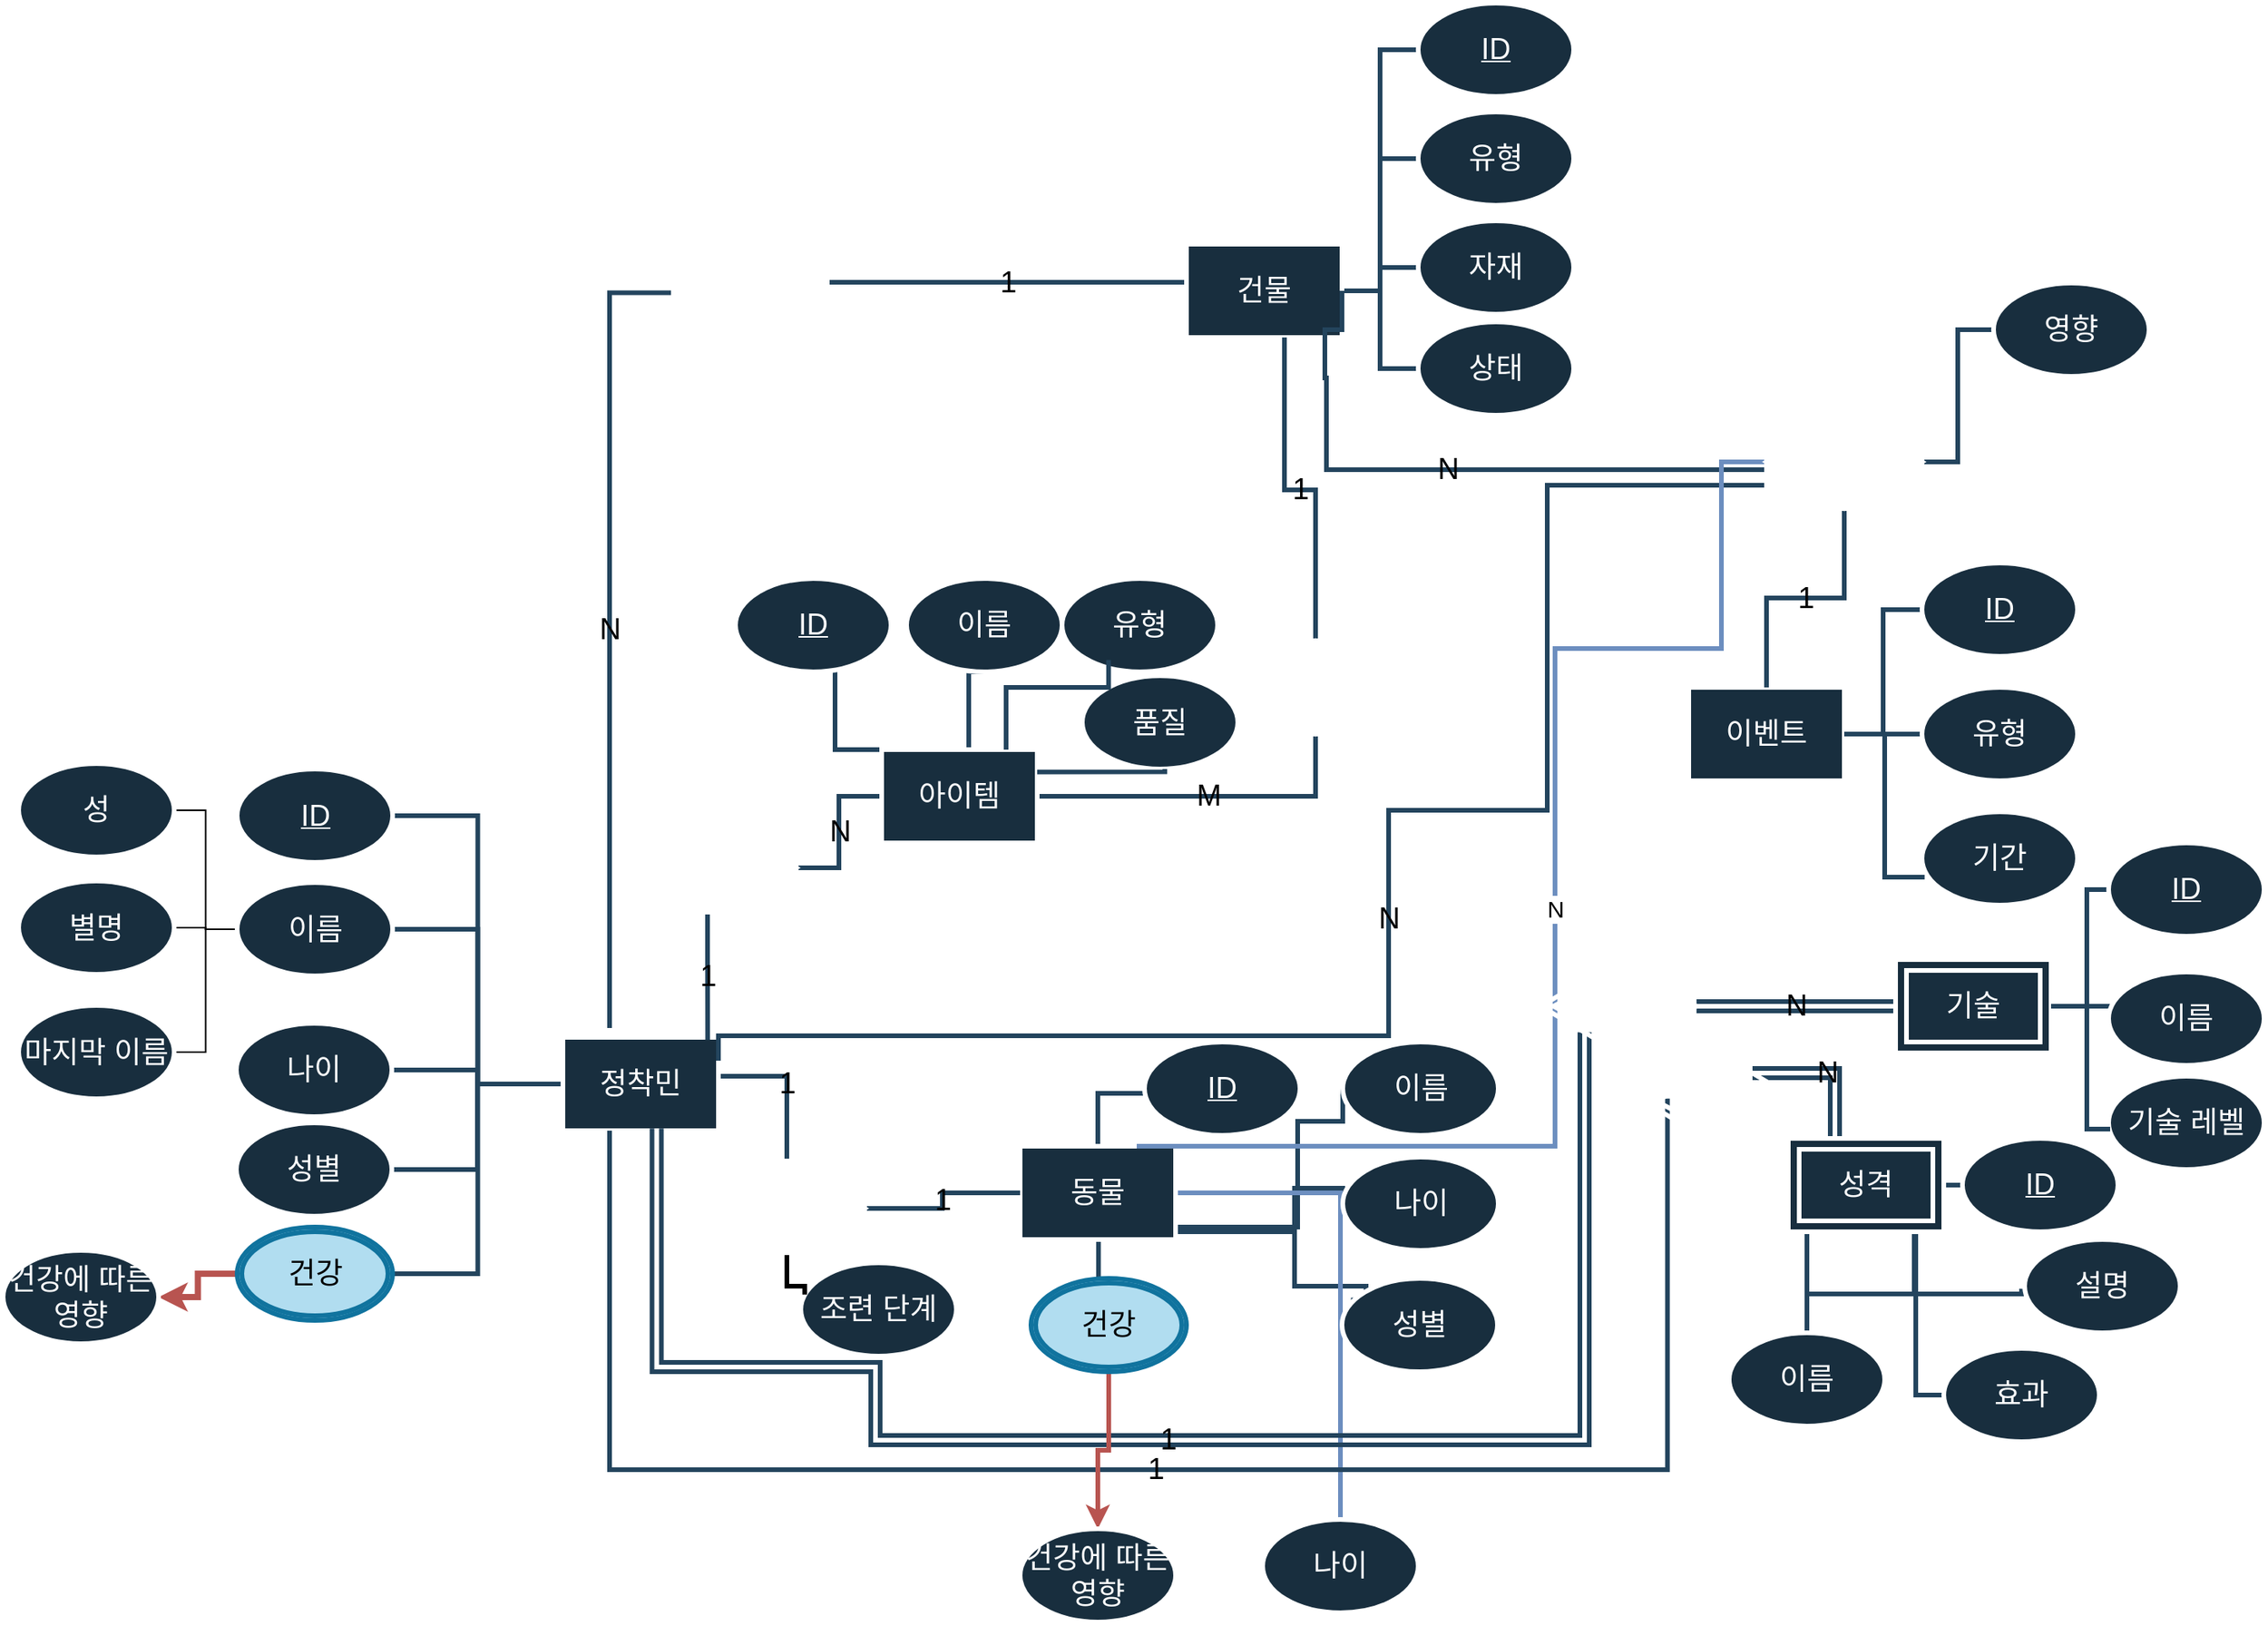 <mxfile version="25.0.3">
  <diagram name="페이지-1" id="GI_cNQfDrmmtMgsHmbao">
    <mxGraphModel dx="2638" dy="1652" grid="0" gridSize="10" guides="1" tooltips="1" connect="1" arrows="1" fold="1" page="0" pageScale="1" pageWidth="827" pageHeight="1169" background="none" math="0" shadow="0">
      <root>
        <mxCell id="0" />
        <mxCell id="1" parent="0" />
        <mxCell id="TKPz3-VpZLi9evQmxMaP-30" value="건설/이용" style="shape=associativeEntity;whiteSpace=wrap;html=1;align=center;fillColor=none;labelBackgroundColor=none;strokeColor=#FFFFFF;fontColor=#FFFFFF;strokeWidth=3;fontSize=19;" parent="1" vertex="1">
          <mxGeometry x="197.5" y="57" width="104" height="65" as="geometry" />
        </mxCell>
        <mxCell id="XNvULCzM_jkl3tWQT3Cz-3" value="1" style="edgeStyle=orthogonalEdgeStyle;rounded=0;orthogonalLoop=1;jettySize=auto;html=1;endArrow=none;endFill=0;entryX=0.497;entryY=-0.033;entryDx=0;entryDy=0;entryPerimeter=0;labelBackgroundColor=none;strokeColor=#23445D;fontColor=default;strokeWidth=3;fontSize=19;" parent="1" source="TKPz3-VpZLi9evQmxMaP-33" target="XNvULCzM_jkl3tWQT3Cz-2" edge="1">
          <mxGeometry relative="1" as="geometry">
            <Array as="points">
              <mxPoint x="274" y="600" />
              <mxPoint x="274" y="653" />
            </Array>
          </mxGeometry>
        </mxCell>
        <mxCell id="wY4W4VZifrKlg0zCaD7g-46" style="edgeStyle=orthogonalEdgeStyle;rounded=0;orthogonalLoop=1;jettySize=auto;html=1;entryX=1;entryY=0.5;entryDx=0;entryDy=0;strokeColor=#23445D;endArrow=none;endFill=0;strokeWidth=3;fontSize=19;" parent="1" source="TKPz3-VpZLi9evQmxMaP-33" target="wY4W4VZifrKlg0zCaD7g-41" edge="1">
          <mxGeometry relative="1" as="geometry" />
        </mxCell>
        <mxCell id="wY4W4VZifrKlg0zCaD7g-47" style="edgeStyle=orthogonalEdgeStyle;rounded=0;orthogonalLoop=1;jettySize=auto;html=1;entryX=1;entryY=0.5;entryDx=0;entryDy=0;strokeColor=#23445D;endArrow=none;endFill=0;strokeWidth=3;fontSize=19;" parent="1" source="TKPz3-VpZLi9evQmxMaP-33" target="wY4W4VZifrKlg0zCaD7g-38" edge="1">
          <mxGeometry relative="1" as="geometry" />
        </mxCell>
        <mxCell id="wY4W4VZifrKlg0zCaD7g-48" style="edgeStyle=orthogonalEdgeStyle;rounded=0;orthogonalLoop=1;jettySize=auto;html=1;entryX=1;entryY=0.5;entryDx=0;entryDy=0;strokeColor=#23445D;endArrow=none;endFill=0;strokeWidth=3;fontSize=19;" parent="1" source="TKPz3-VpZLi9evQmxMaP-33" target="wY4W4VZifrKlg0zCaD7g-43" edge="1">
          <mxGeometry relative="1" as="geometry" />
        </mxCell>
        <mxCell id="wY4W4VZifrKlg0zCaD7g-49" style="edgeStyle=orthogonalEdgeStyle;rounded=0;orthogonalLoop=1;jettySize=auto;html=1;entryX=1;entryY=0.5;entryDx=0;entryDy=0;strokeColor=#23445D;endArrow=none;endFill=0;strokeWidth=3;fontSize=19;" parent="1" source="TKPz3-VpZLi9evQmxMaP-33" target="wY4W4VZifrKlg0zCaD7g-44" edge="1">
          <mxGeometry relative="1" as="geometry" />
        </mxCell>
        <mxCell id="wY4W4VZifrKlg0zCaD7g-50" style="edgeStyle=orthogonalEdgeStyle;rounded=0;orthogonalLoop=1;jettySize=auto;html=1;strokeColor=#23445D;endArrow=none;endFill=0;entryX=1;entryY=0.5;entryDx=0;entryDy=0;strokeWidth=3;fontSize=19;" parent="1" source="TKPz3-VpZLi9evQmxMaP-33" target="N7CeFheG3J_wT7qLa4mL-29" edge="1">
          <mxGeometry relative="1" as="geometry">
            <mxPoint x="84" y="690" as="targetPoint" />
          </mxGeometry>
        </mxCell>
        <mxCell id="TKPz3-VpZLi9evQmxMaP-33" value="정착민" style="whiteSpace=wrap;html=1;align=center;labelBackgroundColor=none;fillColor=#182E3E;strokeColor=#FFFFFF;fontColor=#FFFFFF;strokeWidth=3;fontSize=19;" parent="1" vertex="1">
          <mxGeometry x="130" y="575" width="100" height="60" as="geometry" />
        </mxCell>
        <mxCell id="wY4W4VZifrKlg0zCaD7g-11" value="1" style="edgeStyle=orthogonalEdgeStyle;rounded=0;orthogonalLoop=1;jettySize=auto;html=1;entryX=1;entryY=0.5;entryDx=0;entryDy=0;endArrow=none;endFill=0;labelBackgroundColor=none;strokeColor=#23445D;fontColor=default;strokeWidth=3;fontSize=19;" parent="1" source="TKPz3-VpZLi9evQmxMaP-34" target="TKPz3-VpZLi9evQmxMaP-30" edge="1">
          <mxGeometry relative="1" as="geometry">
            <Array as="points">
              <mxPoint x="302" y="90" />
            </Array>
          </mxGeometry>
        </mxCell>
        <mxCell id="wY4W4VZifrKlg0zCaD7g-72" style="edgeStyle=orthogonalEdgeStyle;rounded=0;orthogonalLoop=1;jettySize=auto;html=1;entryX=0;entryY=0.5;entryDx=0;entryDy=0;strokeColor=#23445D;endArrow=none;endFill=0;strokeWidth=3;fontSize=19;" parent="1" source="TKPz3-VpZLi9evQmxMaP-34" target="wY4W4VZifrKlg0zCaD7g-68" edge="1">
          <mxGeometry relative="1" as="geometry" />
        </mxCell>
        <mxCell id="wY4W4VZifrKlg0zCaD7g-73" style="edgeStyle=orthogonalEdgeStyle;rounded=0;orthogonalLoop=1;jettySize=auto;html=1;entryX=0;entryY=0.5;entryDx=0;entryDy=0;strokeColor=#23445D;endArrow=none;endFill=0;strokeWidth=3;fontSize=19;" parent="1" source="TKPz3-VpZLi9evQmxMaP-34" target="wY4W4VZifrKlg0zCaD7g-67" edge="1">
          <mxGeometry relative="1" as="geometry" />
        </mxCell>
        <mxCell id="wY4W4VZifrKlg0zCaD7g-74" style="edgeStyle=orthogonalEdgeStyle;rounded=0;orthogonalLoop=1;jettySize=auto;html=1;entryX=0;entryY=0.5;entryDx=0;entryDy=0;strokeColor=#23445D;endArrow=none;endFill=0;strokeWidth=3;fontSize=19;" parent="1" source="TKPz3-VpZLi9evQmxMaP-34" target="wY4W4VZifrKlg0zCaD7g-69" edge="1">
          <mxGeometry relative="1" as="geometry" />
        </mxCell>
        <mxCell id="wY4W4VZifrKlg0zCaD7g-75" style="edgeStyle=orthogonalEdgeStyle;rounded=0;orthogonalLoop=1;jettySize=auto;html=1;strokeColor=#23445D;endArrow=none;endFill=0;strokeWidth=3;fontSize=19;" parent="1" source="TKPz3-VpZLi9evQmxMaP-34" target="wY4W4VZifrKlg0zCaD7g-70" edge="1">
          <mxGeometry relative="1" as="geometry">
            <Array as="points" />
          </mxGeometry>
        </mxCell>
        <mxCell id="TKPz3-VpZLi9evQmxMaP-34" value="건물" style="whiteSpace=wrap;html=1;align=center;labelBackgroundColor=none;fillColor=#182E3E;strokeColor=#FFFFFF;fontColor=#FFFFFF;strokeWidth=3;fontSize=19;" parent="1" vertex="1">
          <mxGeometry x="531" y="65" width="100" height="60" as="geometry" />
        </mxCell>
        <mxCell id="XNvULCzM_jkl3tWQT3Cz-17" value="M" style="edgeStyle=orthogonalEdgeStyle;rounded=0;orthogonalLoop=1;jettySize=auto;html=1;entryX=0.5;entryY=1;entryDx=0;entryDy=0;endArrow=none;endFill=0;labelBackgroundColor=none;strokeColor=#23445D;fontColor=default;strokeWidth=3;fontSize=19;" parent="1" source="TKPz3-VpZLi9evQmxMaP-35" target="XNvULCzM_jkl3tWQT3Cz-16" edge="1">
          <mxGeometry relative="1" as="geometry" />
        </mxCell>
        <mxCell id="wY4W4VZifrKlg0zCaD7g-18" value="N" style="edgeStyle=orthogonalEdgeStyle;rounded=0;orthogonalLoop=1;jettySize=auto;html=1;endArrow=none;endFill=0;labelBackgroundColor=none;strokeColor=#23445D;fontColor=default;strokeWidth=3;fontSize=19;" parent="1" source="TKPz3-VpZLi9evQmxMaP-35" target="wY4W4VZifrKlg0zCaD7g-17" edge="1">
          <mxGeometry relative="1" as="geometry" />
        </mxCell>
        <mxCell id="wY4W4VZifrKlg0zCaD7g-83" style="edgeStyle=orthogonalEdgeStyle;rounded=0;orthogonalLoop=1;jettySize=auto;html=1;entryX=1;entryY=1;entryDx=0;entryDy=0;strokeColor=#23445D;endArrow=none;endFill=0;strokeWidth=3;fontSize=19;" parent="1" source="TKPz3-VpZLi9evQmxMaP-35" edge="1">
          <mxGeometry relative="1" as="geometry">
            <Array as="points">
              <mxPoint x="305" y="390" />
            </Array>
            <mxPoint x="326.355" y="331.213" as="targetPoint" />
          </mxGeometry>
        </mxCell>
        <mxCell id="wY4W4VZifrKlg0zCaD7g-84" style="edgeStyle=orthogonalEdgeStyle;rounded=0;orthogonalLoop=1;jettySize=auto;html=1;entryX=0.5;entryY=1;entryDx=0;entryDy=0;strokeColor=#23445D;endArrow=none;endFill=0;strokeWidth=3;fontSize=19;" parent="1" source="TKPz3-VpZLi9evQmxMaP-35" target="wY4W4VZifrKlg0zCaD7g-79" edge="1">
          <mxGeometry relative="1" as="geometry">
            <Array as="points">
              <mxPoint x="391" y="380" />
              <mxPoint x="391" y="380" />
            </Array>
          </mxGeometry>
        </mxCell>
        <mxCell id="TKPz3-VpZLi9evQmxMaP-35" value="아이템" style="whiteSpace=wrap;html=1;align=center;labelBackgroundColor=none;fillColor=#182E3E;strokeColor=#FFFFFF;fontColor=#FFFFFF;strokeWidth=3;fontSize=19;" parent="1" vertex="1">
          <mxGeometry x="335" y="390" width="100" height="60" as="geometry" />
        </mxCell>
        <mxCell id="wY4W4VZifrKlg0zCaD7g-107" style="edgeStyle=orthogonalEdgeStyle;rounded=0;orthogonalLoop=1;jettySize=auto;html=1;strokeColor=#23445D;endArrow=none;endFill=0;strokeWidth=3;fontSize=19;entryX=0.434;entryY=0.02;entryDx=0;entryDy=0;entryPerimeter=0;" parent="1" source="TKPz3-VpZLi9evQmxMaP-36" target="N7CeFheG3J_wT7qLa4mL-30" edge="1">
          <mxGeometry relative="1" as="geometry">
            <mxPoint x="390" y="730" as="targetPoint" />
            <Array as="points">
              <mxPoint x="474" y="731" />
            </Array>
          </mxGeometry>
        </mxCell>
        <mxCell id="wY4W4VZifrKlg0zCaD7g-109" style="edgeStyle=orthogonalEdgeStyle;rounded=0;orthogonalLoop=1;jettySize=auto;html=1;strokeColor=#23445D;endArrow=none;endFill=0;strokeWidth=3;fontSize=19;" parent="1" source="TKPz3-VpZLi9evQmxMaP-36" target="wY4W4VZifrKlg0zCaD7g-102" edge="1">
          <mxGeometry relative="1" as="geometry">
            <Array as="points">
              <mxPoint x="474" y="611" />
            </Array>
          </mxGeometry>
        </mxCell>
        <mxCell id="wY4W4VZifrKlg0zCaD7g-110" style="edgeStyle=orthogonalEdgeStyle;rounded=0;orthogonalLoop=1;jettySize=auto;html=1;entryX=0;entryY=0.5;entryDx=0;entryDy=0;strokeColor=#23445D;endArrow=none;endFill=0;strokeWidth=3;fontSize=19;" parent="1" target="wY4W4VZifrKlg0zCaD7g-101" edge="1">
          <mxGeometry relative="1" as="geometry">
            <Array as="points">
              <mxPoint x="602.51" y="697" />
              <mxPoint x="602.51" y="629" />
              <mxPoint x="631.51" y="629" />
            </Array>
            <mxPoint x="524.51" y="697" as="sourcePoint" />
          </mxGeometry>
        </mxCell>
        <mxCell id="wY4W4VZifrKlg0zCaD7g-112" style="edgeStyle=orthogonalEdgeStyle;rounded=0;orthogonalLoop=1;jettySize=auto;html=1;strokeColor=#23445D;endArrow=none;endFill=0;strokeWidth=3;fontSize=19;entryX=0.058;entryY=0.231;entryDx=0;entryDy=0;entryPerimeter=0;" parent="1" target="wY4W4VZifrKlg0zCaD7g-104" edge="1">
          <mxGeometry relative="1" as="geometry">
            <mxPoint x="567.833" y="736" as="targetPoint" />
            <Array as="points">
              <mxPoint x="600.51" y="700" />
              <mxPoint x="600.51" y="735" />
              <mxPoint x="646.51" y="735" />
            </Array>
            <mxPoint x="524" y="700" as="sourcePoint" />
          </mxGeometry>
        </mxCell>
        <mxCell id="wY4W4VZifrKlg0zCaD7g-114" style="edgeStyle=orthogonalEdgeStyle;rounded=0;orthogonalLoop=1;jettySize=auto;html=1;entryX=0;entryY=0.5;entryDx=0;entryDy=0;strokeColor=#23445D;endArrow=none;endFill=0;strokeWidth=3;fontSize=19;" parent="1" target="wY4W4VZifrKlg0zCaD7g-103" edge="1">
          <mxGeometry relative="1" as="geometry">
            <mxPoint x="524.51" y="698" as="sourcePoint" />
            <Array as="points">
              <mxPoint x="600.51" y="698" />
              <mxPoint x="600.51" y="672" />
            </Array>
          </mxGeometry>
        </mxCell>
        <mxCell id="59wy6c887bggdSCB5gWJ-7" style="edgeStyle=orthogonalEdgeStyle;rounded=0;orthogonalLoop=1;jettySize=auto;html=1;entryX=0.5;entryY=0;entryDx=0;entryDy=0;fillColor=#dae8fc;strokeColor=#6c8ebf;strokeWidth=3;endArrow=none;endFill=0;" edge="1" parent="1" source="TKPz3-VpZLi9evQmxMaP-36" target="59wy6c887bggdSCB5gWJ-6">
          <mxGeometry relative="1" as="geometry" />
        </mxCell>
        <mxCell id="TKPz3-VpZLi9evQmxMaP-36" value="동물" style="whiteSpace=wrap;html=1;align=center;labelBackgroundColor=none;fillColor=#182E3E;strokeColor=#FFFFFF;fontColor=#FFFFFF;strokeWidth=3;fontSize=19;" parent="1" vertex="1">
          <mxGeometry x="424" y="645" width="100" height="60" as="geometry" />
        </mxCell>
        <mxCell id="XNvULCzM_jkl3tWQT3Cz-20" value="1" style="edgeStyle=orthogonalEdgeStyle;rounded=0;orthogonalLoop=1;jettySize=auto;html=1;endArrow=none;endFill=0;labelBackgroundColor=none;strokeColor=#23445D;fontColor=default;strokeWidth=3;fontSize=19;" parent="1" source="XNvULCzM_jkl3tWQT3Cz-2" target="TKPz3-VpZLi9evQmxMaP-36" edge="1">
          <mxGeometry relative="1" as="geometry" />
        </mxCell>
        <mxCell id="XNvULCzM_jkl3tWQT3Cz-2" value="조련" style="shape=associativeEntity;whiteSpace=wrap;html=1;align=center;fillColor=none;labelBackgroundColor=none;strokeColor=#FFFFFF;fontColor=#FFFFFF;strokeWidth=3;fontSize=19;" parent="1" vertex="1">
          <mxGeometry x="224" y="655" width="100" height="60" as="geometry" />
        </mxCell>
        <mxCell id="XNvULCzM_jkl3tWQT3Cz-11" value="N" style="edgeStyle=orthogonalEdgeStyle;rounded=0;orthogonalLoop=1;jettySize=auto;html=1;endArrow=none;endFill=0;shape=link;labelBackgroundColor=none;strokeColor=#23445D;fontColor=default;strokeWidth=3;fontSize=19;" parent="1" source="wY4W4VZifrKlg0zCaD7g-32" target="wY4W4VZifrKlg0zCaD7g-29" edge="1">
          <mxGeometry relative="1" as="geometry">
            <mxPoint x="819.0" y="538.5" as="sourcePoint" />
            <mxPoint x="981" y="539.0" as="targetPoint" />
          </mxGeometry>
        </mxCell>
        <mxCell id="XNvULCzM_jkl3tWQT3Cz-10" value="1" style="edgeStyle=orthogonalEdgeStyle;rounded=0;orthogonalLoop=1;jettySize=auto;html=1;endArrow=none;endFill=0;shape=link;labelBackgroundColor=none;strokeColor=#23445D;fontColor=default;strokeWidth=3;fontSize=19;exitX=0.603;exitY=0.978;exitDx=0;exitDy=0;exitPerimeter=0;" parent="1" source="TKPz3-VpZLi9evQmxMaP-33" target="wY4W4VZifrKlg0zCaD7g-32" edge="1">
          <mxGeometry relative="1" as="geometry">
            <mxPoint x="786.9" y="595" as="targetPoint" />
            <Array as="points">
              <mxPoint x="190" y="787" />
              <mxPoint x="331" y="787" />
              <mxPoint x="331" y="834" />
              <mxPoint x="787" y="834" />
            </Array>
            <mxPoint x="189.5" y="672.24" as="sourcePoint" />
          </mxGeometry>
        </mxCell>
        <mxCell id="XNvULCzM_jkl3tWQT3Cz-14" value="N" style="edgeStyle=orthogonalEdgeStyle;rounded=0;orthogonalLoop=1;jettySize=auto;html=1;endArrow=none;endFill=0;shape=link;labelBackgroundColor=none;strokeColor=#23445D;fontColor=default;strokeWidth=3;fontSize=19;" parent="1" source="wY4W4VZifrKlg0zCaD7g-34" target="wY4W4VZifrKlg0zCaD7g-30" edge="1">
          <mxGeometry relative="1" as="geometry">
            <mxPoint x="801" y="599.0" as="sourcePoint" />
            <mxPoint x="1000" y="656.5" as="targetPoint" />
            <Array as="points">
              <mxPoint x="921" y="598" />
              <mxPoint x="948" y="598" />
            </Array>
          </mxGeometry>
        </mxCell>
        <mxCell id="XNvULCzM_jkl3tWQT3Cz-13" value="1" style="edgeStyle=orthogonalEdgeStyle;rounded=0;orthogonalLoop=1;jettySize=auto;html=1;entryX=0.153;entryY=0.473;entryDx=0;entryDy=0;entryPerimeter=0;endArrow=none;endFill=0;labelBackgroundColor=none;strokeColor=#23445D;fontColor=default;strokeWidth=3;fontSize=19;" parent="1" source="TKPz3-VpZLi9evQmxMaP-33" target="wY4W4VZifrKlg0zCaD7g-34" edge="1">
          <mxGeometry relative="1" as="geometry">
            <mxPoint x="308.68" y="852.72" as="targetPoint" />
            <Array as="points">
              <mxPoint x="160" y="853" />
            </Array>
          </mxGeometry>
        </mxCell>
        <mxCell id="XNvULCzM_jkl3tWQT3Cz-18" value="1" style="edgeStyle=orthogonalEdgeStyle;rounded=0;orthogonalLoop=1;jettySize=auto;html=1;endArrow=none;endFill=0;labelBackgroundColor=none;strokeColor=#23445D;fontColor=default;strokeWidth=3;fontSize=19;" parent="1" source="XNvULCzM_jkl3tWQT3Cz-16" target="TKPz3-VpZLi9evQmxMaP-34" edge="1">
          <mxGeometry relative="1" as="geometry">
            <Array as="points">
              <mxPoint x="614" y="223" />
              <mxPoint x="594" y="223" />
            </Array>
          </mxGeometry>
        </mxCell>
        <mxCell id="XNvULCzM_jkl3tWQT3Cz-16" value="보관" style="shape=associativeEntity;whiteSpace=wrap;html=1;align=center;fillColor=none;labelBackgroundColor=none;strokeColor=#FFFFFF;fontColor=#FFFFFF;strokeWidth=3;fontSize=19;" parent="1" vertex="1">
          <mxGeometry x="564" y="320" width="100" height="60" as="geometry" />
        </mxCell>
        <mxCell id="wY4W4VZifrKlg0zCaD7g-12" value="N" style="edgeStyle=orthogonalEdgeStyle;rounded=0;orthogonalLoop=1;jettySize=auto;html=1;endArrow=none;endFill=0;labelBackgroundColor=none;strokeColor=#23445D;fontColor=default;strokeWidth=3;fontSize=19;entryX=0.019;entryY=0.603;entryDx=0;entryDy=0;entryPerimeter=0;" parent="1" target="TKPz3-VpZLi9evQmxMaP-30" edge="1">
          <mxGeometry relative="1" as="geometry">
            <Array as="points">
              <mxPoint x="160" y="96" />
            </Array>
            <mxPoint x="160" y="569" as="sourcePoint" />
            <mxPoint x="200" y="148" as="targetPoint" />
          </mxGeometry>
        </mxCell>
        <mxCell id="wY4W4VZifrKlg0zCaD7g-94" style="edgeStyle=orthogonalEdgeStyle;rounded=0;orthogonalLoop=1;jettySize=auto;html=1;entryX=0;entryY=0.5;entryDx=0;entryDy=0;strokeColor=#23445D;endArrow=none;endFill=0;strokeWidth=3;fontSize=19;" parent="1" source="wY4W4VZifrKlg0zCaD7g-13" target="wY4W4VZifrKlg0zCaD7g-87" edge="1">
          <mxGeometry relative="1" as="geometry" />
        </mxCell>
        <mxCell id="wY4W4VZifrKlg0zCaD7g-95" style="edgeStyle=orthogonalEdgeStyle;rounded=0;orthogonalLoop=1;jettySize=auto;html=1;strokeColor=#23445D;endArrow=none;endFill=0;strokeWidth=3;fontSize=19;" parent="1" source="wY4W4VZifrKlg0zCaD7g-13" target="wY4W4VZifrKlg0zCaD7g-92" edge="1">
          <mxGeometry relative="1" as="geometry" />
        </mxCell>
        <mxCell id="wY4W4VZifrKlg0zCaD7g-13" value="이벤트" style="whiteSpace=wrap;html=1;align=center;labelBackgroundColor=none;fillColor=#182E3E;strokeColor=#FFFFFF;fontColor=#FFFFFF;strokeWidth=3;fontSize=19;" parent="1" vertex="1">
          <mxGeometry x="854" y="350" width="100" height="60" as="geometry" />
        </mxCell>
        <mxCell id="wY4W4VZifrKlg0zCaD7g-17" value="소유" style="shape=associativeEntity;whiteSpace=wrap;html=1;align=center;fillColor=none;labelBackgroundColor=none;strokeColor=#FFFFFF;fontColor=#FFFFFF;strokeWidth=3;fontSize=19;" parent="1" vertex="1">
          <mxGeometry x="180" y="436" width="100" height="60" as="geometry" />
        </mxCell>
        <mxCell id="wY4W4VZifrKlg0zCaD7g-19" value="1" style="edgeStyle=orthogonalEdgeStyle;rounded=0;orthogonalLoop=1;jettySize=auto;html=1;entryX=0.931;entryY=0.028;entryDx=0;entryDy=0;entryPerimeter=0;endArrow=none;endFill=0;labelBackgroundColor=none;strokeColor=#23445D;fontColor=default;strokeWidth=3;fontSize=19;" parent="1" source="wY4W4VZifrKlg0zCaD7g-17" target="TKPz3-VpZLi9evQmxMaP-33" edge="1">
          <mxGeometry relative="1" as="geometry">
            <Array as="points">
              <mxPoint x="223" y="520" />
              <mxPoint x="223" y="520" />
            </Array>
          </mxGeometry>
        </mxCell>
        <mxCell id="wY4W4VZifrKlg0zCaD7g-25" value="N" style="edgeStyle=orthogonalEdgeStyle;rounded=0;orthogonalLoop=1;jettySize=auto;html=1;entryX=1;entryY=0.25;entryDx=0;entryDy=0;endArrow=none;endFill=0;labelBackgroundColor=none;strokeColor=#23445D;fontColor=default;strokeWidth=3;fontSize=19;exitX=0;exitY=0.75;exitDx=0;exitDy=0;" parent="1" source="wY4W4VZifrKlg0zCaD7g-21" target="TKPz3-VpZLi9evQmxMaP-33" edge="1">
          <mxGeometry relative="1" as="geometry">
            <mxPoint x="404" y="565.059" as="sourcePoint" />
            <Array as="points">
              <mxPoint x="763" y="220" />
              <mxPoint x="763" y="429" />
              <mxPoint x="661" y="429" />
              <mxPoint x="661" y="574" />
              <mxPoint x="230" y="574" />
            </Array>
          </mxGeometry>
        </mxCell>
        <mxCell id="wY4W4VZifrKlg0zCaD7g-22" value="1" style="edgeStyle=orthogonalEdgeStyle;rounded=0;orthogonalLoop=1;jettySize=auto;html=1;endArrow=none;endFill=0;labelBackgroundColor=none;strokeColor=#23445D;fontColor=default;strokeWidth=3;fontSize=19;" parent="1" source="wY4W4VZifrKlg0zCaD7g-21" target="wY4W4VZifrKlg0zCaD7g-13" edge="1">
          <mxGeometry relative="1" as="geometry" />
        </mxCell>
        <mxCell id="wY4W4VZifrKlg0zCaD7g-23" value="N" style="edgeStyle=orthogonalEdgeStyle;rounded=0;orthogonalLoop=1;jettySize=auto;html=1;entryX=1;entryY=0.5;entryDx=0;entryDy=0;endArrow=none;endFill=0;labelBackgroundColor=none;strokeColor=#23445D;fontColor=default;strokeWidth=3;fontSize=19;" parent="1" source="wY4W4VZifrKlg0zCaD7g-21" target="TKPz3-VpZLi9evQmxMaP-34" edge="1">
          <mxGeometry relative="1" as="geometry">
            <Array as="points">
              <mxPoint x="621" y="210" />
              <mxPoint x="621" y="151" />
              <mxPoint x="620" y="151" />
              <mxPoint x="620" y="120" />
              <mxPoint x="631" y="120" />
            </Array>
          </mxGeometry>
        </mxCell>
        <mxCell id="wY4W4VZifrKlg0zCaD7g-99" style="edgeStyle=orthogonalEdgeStyle;rounded=0;orthogonalLoop=1;jettySize=auto;html=1;entryX=0;entryY=0.5;entryDx=0;entryDy=0;strokeColor=#23445D;endArrow=none;endFill=0;strokeWidth=3;fontSize=19;" parent="1" source="wY4W4VZifrKlg0zCaD7g-21" target="wY4W4VZifrKlg0zCaD7g-98" edge="1">
          <mxGeometry relative="1" as="geometry" />
        </mxCell>
        <mxCell id="59wy6c887bggdSCB5gWJ-5" value="N" style="edgeStyle=orthogonalEdgeStyle;rounded=0;orthogonalLoop=1;jettySize=auto;html=1;entryX=0.75;entryY=0;entryDx=0;entryDy=0;fillColor=#dae8fc;strokeColor=#6c8ebf;strokeWidth=3;endArrow=none;endFill=0;fontSize=15;" edge="1" parent="1" source="wY4W4VZifrKlg0zCaD7g-21" target="TKPz3-VpZLi9evQmxMaP-36">
          <mxGeometry relative="1" as="geometry">
            <Array as="points">
              <mxPoint x="875" y="205" />
              <mxPoint x="875" y="325" />
              <mxPoint x="768" y="325" />
              <mxPoint x="768" y="645" />
            </Array>
          </mxGeometry>
        </mxCell>
        <mxCell id="wY4W4VZifrKlg0zCaD7g-21" value="영향" style="shape=associativeEntity;whiteSpace=wrap;html=1;align=center;fillColor=none;labelBackgroundColor=none;strokeColor=#FFFFFF;fontColor=#FFFFFF;strokeWidth=3;fontSize=19;" parent="1" vertex="1">
          <mxGeometry x="904" y="175" width="100" height="60" as="geometry" />
        </mxCell>
        <mxCell id="wY4W4VZifrKlg0zCaD7g-64" style="edgeStyle=orthogonalEdgeStyle;rounded=0;orthogonalLoop=1;jettySize=auto;html=1;strokeColor=#23445D;endArrow=none;endFill=0;strokeWidth=3;fontSize=19;" parent="1" source="wY4W4VZifrKlg0zCaD7g-29" target="wY4W4VZifrKlg0zCaD7g-53" edge="1">
          <mxGeometry relative="1" as="geometry">
            <Array as="points">
              <mxPoint x="1110" y="555" />
              <mxPoint x="1110" y="480" />
            </Array>
          </mxGeometry>
        </mxCell>
        <mxCell id="wY4W4VZifrKlg0zCaD7g-65" style="edgeStyle=orthogonalEdgeStyle;rounded=0;orthogonalLoop=1;jettySize=auto;html=1;strokeColor=#23445D;endArrow=none;endFill=0;strokeWidth=3;fontSize=19;" parent="1" source="wY4W4VZifrKlg0zCaD7g-29" target="wY4W4VZifrKlg0zCaD7g-52" edge="1">
          <mxGeometry relative="1" as="geometry">
            <Array as="points">
              <mxPoint x="1120" y="555" />
              <mxPoint x="1120" y="555" />
            </Array>
          </mxGeometry>
        </mxCell>
        <mxCell id="wY4W4VZifrKlg0zCaD7g-29" value="기술" style="shape=ext;margin=3;double=1;whiteSpace=wrap;html=1;align=center;labelBackgroundColor=none;fillColor=#182E3E;strokeColor=#FFFFFF;fontColor=#FFFFFF;strokeWidth=3;fontSize=19;" parent="1" vertex="1">
          <mxGeometry x="987" y="525" width="100" height="60" as="geometry" />
        </mxCell>
        <mxCell id="wY4W4VZifrKlg0zCaD7g-58" style="edgeStyle=orthogonalEdgeStyle;rounded=0;orthogonalLoop=1;jettySize=auto;html=1;strokeColor=#23445D;endArrow=none;endFill=0;strokeWidth=3;fontSize=19;" parent="1" source="wY4W4VZifrKlg0zCaD7g-30" target="wY4W4VZifrKlg0zCaD7g-56" edge="1">
          <mxGeometry relative="1" as="geometry" />
        </mxCell>
        <mxCell id="wY4W4VZifrKlg0zCaD7g-59" style="edgeStyle=orthogonalEdgeStyle;rounded=0;orthogonalLoop=1;jettySize=auto;html=1;strokeColor=#23445D;endArrow=none;endFill=0;strokeWidth=3;fontSize=19;entryX=-0.007;entryY=0.554;entryDx=0;entryDy=0;entryPerimeter=0;" parent="1" source="wY4W4VZifrKlg0zCaD7g-30" target="wY4W4VZifrKlg0zCaD7g-55" edge="1">
          <mxGeometry relative="1" as="geometry">
            <Array as="points">
              <mxPoint x="930" y="740" />
              <mxPoint x="1068" y="740" />
              <mxPoint x="1068" y="738" />
            </Array>
          </mxGeometry>
        </mxCell>
        <mxCell id="wY4W4VZifrKlg0zCaD7g-60" style="edgeStyle=orthogonalEdgeStyle;rounded=0;orthogonalLoop=1;jettySize=auto;html=1;entryX=0;entryY=0.5;entryDx=0;entryDy=0;strokeColor=#23445D;endArrow=none;endFill=0;strokeWidth=3;fontSize=19;" parent="1" source="wY4W4VZifrKlg0zCaD7g-30" target="wY4W4VZifrKlg0zCaD7g-57" edge="1">
          <mxGeometry relative="1" as="geometry">
            <Array as="points">
              <mxPoint x="1000" y="805" />
            </Array>
          </mxGeometry>
        </mxCell>
        <mxCell id="wY4W4VZifrKlg0zCaD7g-63" style="edgeStyle=orthogonalEdgeStyle;rounded=0;orthogonalLoop=1;jettySize=auto;html=1;strokeColor=#23445D;endArrow=none;endFill=0;strokeWidth=3;fontSize=19;" parent="1" source="wY4W4VZifrKlg0zCaD7g-30" target="wY4W4VZifrKlg0zCaD7g-61" edge="1">
          <mxGeometry relative="1" as="geometry">
            <Array as="points">
              <mxPoint x="999" y="740" />
              <mxPoint x="930" y="740" />
            </Array>
          </mxGeometry>
        </mxCell>
        <mxCell id="wY4W4VZifrKlg0zCaD7g-30" value="성격" style="shape=ext;margin=3;double=1;whiteSpace=wrap;html=1;align=center;labelBackgroundColor=none;fillColor=#182E3E;strokeColor=#FFFFFF;fontColor=#FFFFFF;strokeWidth=3;fontSize=19;" parent="1" vertex="1">
          <mxGeometry x="918" y="640" width="100" height="60" as="geometry" />
        </mxCell>
        <mxCell id="wY4W4VZifrKlg0zCaD7g-32" value="내제" style="shape=rhombus;double=1;perimeter=rhombusPerimeter;whiteSpace=wrap;html=1;align=center;strokeColor=#FFFFFF;verticalAlign=middle;fontFamily=Helvetica;fontSize=19;fontColor=#FFFFFF;fillColor=none;labelBackgroundColor=none;strokeWidth=3;" parent="1" vertex="1">
          <mxGeometry x="759" y="525" width="100" height="60" as="geometry" />
        </mxCell>
        <mxCell id="wY4W4VZifrKlg0zCaD7g-34" value="내제" style="shape=rhombus;double=1;perimeter=rhombusPerimeter;whiteSpace=wrap;html=1;align=center;strokeColor=#FFFFFF;verticalAlign=middle;fontFamily=Helvetica;fontSize=19;fontColor=#FFFFFF;fillColor=none;labelBackgroundColor=none;strokeWidth=3;" parent="1" vertex="1">
          <mxGeometry x="825" y="586" width="100" height="60" as="geometry" />
        </mxCell>
        <mxCell id="N7CeFheG3J_wT7qLa4mL-35" style="edgeStyle=orthogonalEdgeStyle;rounded=0;orthogonalLoop=1;jettySize=auto;html=1;entryX=1;entryY=0.5;entryDx=0;entryDy=0;endArrow=none;endFill=0;" parent="1" source="wY4W4VZifrKlg0zCaD7g-38" target="N7CeFheG3J_wT7qLa4mL-32" edge="1">
          <mxGeometry relative="1" as="geometry" />
        </mxCell>
        <mxCell id="N7CeFheG3J_wT7qLa4mL-36" style="edgeStyle=orthogonalEdgeStyle;rounded=0;orthogonalLoop=1;jettySize=auto;html=1;entryX=1;entryY=0.5;entryDx=0;entryDy=0;endArrow=none;endFill=0;" parent="1" source="wY4W4VZifrKlg0zCaD7g-38" target="N7CeFheG3J_wT7qLa4mL-33" edge="1">
          <mxGeometry relative="1" as="geometry" />
        </mxCell>
        <mxCell id="N7CeFheG3J_wT7qLa4mL-37" style="edgeStyle=orthogonalEdgeStyle;rounded=0;orthogonalLoop=1;jettySize=auto;html=1;entryX=1;entryY=0.5;entryDx=0;entryDy=0;endArrow=none;endFill=0;" parent="1" source="wY4W4VZifrKlg0zCaD7g-38" target="N7CeFheG3J_wT7qLa4mL-34" edge="1">
          <mxGeometry relative="1" as="geometry" />
        </mxCell>
        <mxCell id="wY4W4VZifrKlg0zCaD7g-38" value="이름" style="ellipse;whiteSpace=wrap;html=1;align=center;strokeColor=#FFFFFF;fontColor=#FFFFFF;fillColor=#182E3E;strokeWidth=3;fontSize=19;" parent="1" vertex="1">
          <mxGeometry x="-79.5" y="475.5" width="100" height="60" as="geometry" />
        </mxCell>
        <mxCell id="wY4W4VZifrKlg0zCaD7g-41" value="ID" style="ellipse;whiteSpace=wrap;html=1;align=center;fontStyle=4;strokeColor=#FFFFFF;fontColor=#FFFFFF;fillColor=#182E3E;strokeWidth=3;fontSize=19;" parent="1" vertex="1">
          <mxGeometry x="-79.5" y="402.5" width="100" height="60" as="geometry" />
        </mxCell>
        <mxCell id="wY4W4VZifrKlg0zCaD7g-43" value="나이" style="ellipse;whiteSpace=wrap;html=1;align=center;strokeColor=#FFFFFF;fontColor=#FFFFFF;fillColor=#182E3E;strokeWidth=3;fontSize=19;" parent="1" vertex="1">
          <mxGeometry x="-80" y="566" width="100" height="60" as="geometry" />
        </mxCell>
        <mxCell id="wY4W4VZifrKlg0zCaD7g-44" value="성별" style="ellipse;whiteSpace=wrap;html=1;align=center;strokeColor=#FFFFFF;fontColor=#FFFFFF;fillColor=#182E3E;strokeWidth=3;fontSize=19;" parent="1" vertex="1">
          <mxGeometry x="-80" y="630" width="100" height="60" as="geometry" />
        </mxCell>
        <mxCell id="wY4W4VZifrKlg0zCaD7g-52" value="이름" style="ellipse;whiteSpace=wrap;html=1;align=center;strokeColor=#FFFFFF;fontColor=#FFFFFF;fillColor=#182E3E;strokeWidth=3;fontSize=19;" parent="1" vertex="1">
          <mxGeometry x="1124" y="533" width="100" height="60" as="geometry" />
        </mxCell>
        <mxCell id="wY4W4VZifrKlg0zCaD7g-53" value="ID" style="ellipse;whiteSpace=wrap;html=1;align=center;fontStyle=4;strokeColor=#FFFFFF;fontColor=#FFFFFF;fillColor=#182E3E;strokeWidth=3;fontSize=19;" parent="1" vertex="1">
          <mxGeometry x="1124" y="450" width="100" height="60" as="geometry" />
        </mxCell>
        <mxCell id="wY4W4VZifrKlg0zCaD7g-54" value="기술 레벨" style="ellipse;whiteSpace=wrap;html=1;align=center;strokeColor=#FFFFFF;fontColor=#FFFFFF;fillColor=#182E3E;strokeWidth=3;fontSize=19;" parent="1" vertex="1">
          <mxGeometry x="1124" y="600" width="100" height="60" as="geometry" />
        </mxCell>
        <mxCell id="wY4W4VZifrKlg0zCaD7g-55" value="설명" style="ellipse;whiteSpace=wrap;html=1;align=center;strokeColor=#FFFFFF;fontColor=#FFFFFF;fillColor=#182E3E;strokeWidth=3;fontSize=19;" parent="1" vertex="1">
          <mxGeometry x="1070" y="705" width="100" height="60" as="geometry" />
        </mxCell>
        <mxCell id="wY4W4VZifrKlg0zCaD7g-56" value="ID" style="ellipse;whiteSpace=wrap;html=1;align=center;fontStyle=4;strokeColor=#FFFFFF;fontColor=#FFFFFF;fillColor=#182E3E;strokeWidth=3;fontSize=19;" parent="1" vertex="1">
          <mxGeometry x="1030" y="640" width="100" height="60" as="geometry" />
        </mxCell>
        <mxCell id="wY4W4VZifrKlg0zCaD7g-57" value="효과" style="ellipse;whiteSpace=wrap;html=1;align=center;strokeColor=#FFFFFF;fontColor=#FFFFFF;fillColor=#182E3E;strokeWidth=3;fontSize=19;" parent="1" vertex="1">
          <mxGeometry x="1018" y="775" width="100" height="60" as="geometry" />
        </mxCell>
        <mxCell id="wY4W4VZifrKlg0zCaD7g-61" value="이름" style="ellipse;whiteSpace=wrap;html=1;align=center;strokeColor=#FFFFFF;fontColor=#FFFFFF;fillColor=#182E3E;strokeWidth=3;fontSize=19;" parent="1" vertex="1">
          <mxGeometry x="880" y="765" width="100" height="60" as="geometry" />
        </mxCell>
        <mxCell id="wY4W4VZifrKlg0zCaD7g-66" style="edgeStyle=orthogonalEdgeStyle;rounded=0;orthogonalLoop=1;jettySize=auto;html=1;entryX=0.01;entryY=0.567;entryDx=0;entryDy=0;entryPerimeter=0;strokeColor=#23445D;endArrow=none;endFill=0;strokeWidth=3;fontSize=19;" parent="1" source="wY4W4VZifrKlg0zCaD7g-29" target="wY4W4VZifrKlg0zCaD7g-54" edge="1">
          <mxGeometry relative="1" as="geometry">
            <Array as="points">
              <mxPoint x="1110" y="555" />
              <mxPoint x="1110" y="634" />
            </Array>
          </mxGeometry>
        </mxCell>
        <mxCell id="wY4W4VZifrKlg0zCaD7g-67" value="유형" style="ellipse;whiteSpace=wrap;html=1;align=center;strokeColor=#FFFFFF;fontColor=#FFFFFF;fillColor=#182E3E;strokeWidth=3;fontSize=19;" parent="1" vertex="1">
          <mxGeometry x="680" y="-20" width="100" height="60" as="geometry" />
        </mxCell>
        <mxCell id="wY4W4VZifrKlg0zCaD7g-68" value="ID" style="ellipse;whiteSpace=wrap;html=1;align=center;fontStyle=4;strokeColor=#FFFFFF;fontColor=#FFFFFF;fillColor=#182E3E;strokeWidth=3;fontSize=19;" parent="1" vertex="1">
          <mxGeometry x="680" y="-90" width="100" height="60" as="geometry" />
        </mxCell>
        <mxCell id="wY4W4VZifrKlg0zCaD7g-69" value="자재" style="ellipse;whiteSpace=wrap;html=1;align=center;strokeColor=#FFFFFF;fontColor=#FFFFFF;fillColor=#182E3E;strokeWidth=3;fontSize=19;" parent="1" vertex="1">
          <mxGeometry x="680" y="50" width="100" height="60" as="geometry" />
        </mxCell>
        <mxCell id="wY4W4VZifrKlg0zCaD7g-70" value="상태" style="ellipse;whiteSpace=wrap;html=1;align=center;strokeColor=#FFFFFF;fontColor=#FFFFFF;fillColor=#182E3E;strokeWidth=3;fontSize=19;" parent="1" vertex="1">
          <mxGeometry x="680" y="115" width="100" height="60" as="geometry" />
        </mxCell>
        <mxCell id="wY4W4VZifrKlg0zCaD7g-79" value="이름" style="ellipse;whiteSpace=wrap;html=1;align=center;strokeColor=#FFFFFF;fontColor=#FFFFFF;fillColor=#182E3E;strokeWidth=3;fontSize=19;" parent="1" vertex="1">
          <mxGeometry x="351" y="280" width="100" height="60" as="geometry" />
        </mxCell>
        <mxCell id="wY4W4VZifrKlg0zCaD7g-80" value="품질" style="ellipse;whiteSpace=wrap;html=1;align=center;strokeColor=#FFFFFF;fontColor=#FFFFFF;fillColor=#182E3E;strokeWidth=3;fontSize=19;" parent="1" vertex="1">
          <mxGeometry x="464" y="342.5" width="100" height="60" as="geometry" />
        </mxCell>
        <mxCell id="wY4W4VZifrKlg0zCaD7g-81" value="유형" style="ellipse;whiteSpace=wrap;html=1;align=center;strokeColor=#FFFFFF;fontColor=#FFFFFF;fillColor=#182E3E;strokeWidth=3;fontSize=19;" parent="1" vertex="1">
          <mxGeometry x="451" y="280" width="100" height="60" as="geometry" />
        </mxCell>
        <mxCell id="wY4W4VZifrKlg0zCaD7g-82" value="ID" style="ellipse;whiteSpace=wrap;html=1;align=center;fontStyle=4;strokeColor=#FFFFFF;fontColor=#FFFFFF;fillColor=#182E3E;strokeWidth=3;fontSize=19;" parent="1" vertex="1">
          <mxGeometry x="241" y="280" width="100" height="60" as="geometry" />
        </mxCell>
        <mxCell id="wY4W4VZifrKlg0zCaD7g-85" style="edgeStyle=orthogonalEdgeStyle;rounded=0;orthogonalLoop=1;jettySize=auto;html=1;entryX=0.299;entryY=0.872;entryDx=0;entryDy=0;entryPerimeter=0;strokeColor=#23445D;endArrow=none;endFill=0;strokeWidth=3;fontSize=19;" parent="1" source="TKPz3-VpZLi9evQmxMaP-35" target="wY4W4VZifrKlg0zCaD7g-81" edge="1">
          <mxGeometry relative="1" as="geometry">
            <Array as="points">
              <mxPoint x="415" y="350" />
              <mxPoint x="481" y="350" />
            </Array>
          </mxGeometry>
        </mxCell>
        <mxCell id="wY4W4VZifrKlg0zCaD7g-86" style="edgeStyle=orthogonalEdgeStyle;rounded=0;orthogonalLoop=1;jettySize=auto;html=1;entryX=0.421;entryY=0.928;entryDx=0;entryDy=0;entryPerimeter=0;strokeColor=#23445D;endArrow=none;endFill=0;strokeWidth=3;fontSize=19;" parent="1" edge="1">
          <mxGeometry relative="1" as="geometry">
            <Array as="points">
              <mxPoint x="517" y="404.32" />
            </Array>
            <mxPoint x="435" y="404.32" as="sourcePoint" />
            <mxPoint x="517.1" y="402.5" as="targetPoint" />
          </mxGeometry>
        </mxCell>
        <mxCell id="wY4W4VZifrKlg0zCaD7g-87" value="ID" style="ellipse;whiteSpace=wrap;html=1;align=center;fontStyle=4;strokeColor=#FFFFFF;fontColor=#FFFFFF;fillColor=#182E3E;strokeWidth=3;fontSize=19;" parent="1" vertex="1">
          <mxGeometry x="1004" y="270" width="100" height="60" as="geometry" />
        </mxCell>
        <mxCell id="wY4W4VZifrKlg0zCaD7g-92" value="유형" style="ellipse;whiteSpace=wrap;html=1;align=center;strokeColor=#FFFFFF;fontColor=#FFFFFF;fillColor=#182E3E;strokeWidth=3;fontSize=19;" parent="1" vertex="1">
          <mxGeometry x="1004" y="350" width="100" height="60" as="geometry" />
        </mxCell>
        <mxCell id="wY4W4VZifrKlg0zCaD7g-93" value="기간" style="ellipse;whiteSpace=wrap;html=1;align=center;strokeColor=#FFFFFF;fontColor=#FFFFFF;fillColor=#182E3E;strokeWidth=3;fontSize=19;" parent="1" vertex="1">
          <mxGeometry x="1004" y="430" width="100" height="60" as="geometry" />
        </mxCell>
        <mxCell id="wY4W4VZifrKlg0zCaD7g-96" style="edgeStyle=orthogonalEdgeStyle;rounded=0;orthogonalLoop=1;jettySize=auto;html=1;entryX=0.017;entryY=0.7;entryDx=0;entryDy=0;entryPerimeter=0;strokeColor=#23445D;endArrow=none;endFill=0;strokeWidth=3;fontSize=19;" parent="1" source="wY4W4VZifrKlg0zCaD7g-13" target="wY4W4VZifrKlg0zCaD7g-93" edge="1">
          <mxGeometry relative="1" as="geometry">
            <Array as="points">
              <mxPoint x="980" y="380" />
              <mxPoint x="980" y="472" />
            </Array>
          </mxGeometry>
        </mxCell>
        <mxCell id="wY4W4VZifrKlg0zCaD7g-98" value="영향" style="ellipse;whiteSpace=wrap;html=1;align=center;strokeColor=#FFFFFF;fontColor=#FFFFFF;fillColor=#182E3E;strokeWidth=3;fontSize=19;" parent="1" vertex="1">
          <mxGeometry x="1050" y="90" width="100" height="60" as="geometry" />
        </mxCell>
        <mxCell id="wY4W4VZifrKlg0zCaD7g-101" value="이름" style="ellipse;whiteSpace=wrap;html=1;align=center;strokeColor=#FFFFFF;fontColor=#FFFFFF;fillColor=#182E3E;strokeWidth=3;fontSize=19;" parent="1" vertex="1">
          <mxGeometry x="631.51" y="578" width="100" height="60" as="geometry" />
        </mxCell>
        <mxCell id="wY4W4VZifrKlg0zCaD7g-102" value="ID" style="ellipse;whiteSpace=wrap;html=1;align=center;fontStyle=4;strokeColor=#FFFFFF;fontColor=#FFFFFF;fillColor=#182E3E;strokeWidth=3;fontSize=19;" parent="1" vertex="1">
          <mxGeometry x="504" y="578" width="100" height="60" as="geometry" />
        </mxCell>
        <mxCell id="wY4W4VZifrKlg0zCaD7g-103" value="나이" style="ellipse;whiteSpace=wrap;html=1;align=center;strokeColor=#FFFFFF;fontColor=#FFFFFF;fillColor=#182E3E;strokeWidth=3;fontSize=19;" parent="1" vertex="1">
          <mxGeometry x="631.51" y="652" width="100" height="60" as="geometry" />
        </mxCell>
        <mxCell id="wY4W4VZifrKlg0zCaD7g-104" value="성별" style="ellipse;whiteSpace=wrap;html=1;align=center;strokeColor=#FFFFFF;fontColor=#FFFFFF;fillColor=#182E3E;strokeWidth=3;fontSize=19;" parent="1" vertex="1">
          <mxGeometry x="631" y="730" width="100" height="60" as="geometry" />
        </mxCell>
        <mxCell id="59wy6c887bggdSCB5gWJ-2" style="edgeStyle=orthogonalEdgeStyle;rounded=0;orthogonalLoop=1;jettySize=auto;html=1;entryX=1;entryY=0.5;entryDx=0;entryDy=0;fillColor=#f8cecc;strokeColor=#b85450;strokeWidth=4;" edge="1" parent="1" source="N7CeFheG3J_wT7qLa4mL-29" target="59wy6c887bggdSCB5gWJ-1">
          <mxGeometry relative="1" as="geometry" />
        </mxCell>
        <mxCell id="N7CeFheG3J_wT7qLa4mL-29" value="건강" style="ellipse;shape=doubleEllipse;margin=3;whiteSpace=wrap;html=1;align=center;fillColor=#b1ddf0;strokeWidth=3;fontSize=19;shadow=0;strokeColor=#10739e;" parent="1" vertex="1">
          <mxGeometry x="-79.5" y="697" width="100" height="60" as="geometry" />
        </mxCell>
        <mxCell id="59wy6c887bggdSCB5gWJ-4" style="edgeStyle=orthogonalEdgeStyle;rounded=0;orthogonalLoop=1;jettySize=auto;html=1;entryX=0.5;entryY=0;entryDx=0;entryDy=0;fillColor=#f8cecc;strokeColor=#b85450;strokeWidth=3;" edge="1" parent="1" source="N7CeFheG3J_wT7qLa4mL-30" target="59wy6c887bggdSCB5gWJ-3">
          <mxGeometry relative="1" as="geometry" />
        </mxCell>
        <mxCell id="N7CeFheG3J_wT7qLa4mL-30" value="건강" style="ellipse;shape=doubleEllipse;margin=3;whiteSpace=wrap;html=1;align=center;fillColor=#b1ddf0;strokeWidth=3;fontSize=19;shadow=0;strokeColor=#10739e;" parent="1" vertex="1">
          <mxGeometry x="431" y="730" width="100" height="60" as="geometry" />
        </mxCell>
        <mxCell id="N7CeFheG3J_wT7qLa4mL-32" value="성" style="ellipse;whiteSpace=wrap;html=1;align=center;strokeColor=#FFFFFF;fontColor=#FFFFFF;fillColor=#182E3E;strokeWidth=3;fontSize=19;" parent="1" vertex="1">
          <mxGeometry x="-220" y="399" width="100" height="60" as="geometry" />
        </mxCell>
        <mxCell id="N7CeFheG3J_wT7qLa4mL-33" value="별명" style="ellipse;whiteSpace=wrap;html=1;align=center;strokeColor=#FFFFFF;fontColor=#FFFFFF;fillColor=#182E3E;strokeWidth=3;fontSize=19;" parent="1" vertex="1">
          <mxGeometry x="-220" y="474.5" width="100" height="60" as="geometry" />
        </mxCell>
        <mxCell id="N7CeFheG3J_wT7qLa4mL-34" value="마지막 이름" style="ellipse;whiteSpace=wrap;html=1;align=center;strokeColor=#FFFFFF;fontColor=#FFFFFF;fillColor=#182E3E;strokeWidth=3;fontSize=19;" parent="1" vertex="1">
          <mxGeometry x="-220" y="554.5" width="100" height="60" as="geometry" />
        </mxCell>
        <mxCell id="N7CeFheG3J_wT7qLa4mL-42" value="조련 단계" style="ellipse;whiteSpace=wrap;html=1;align=center;strokeColor=#FFFFFF;fontColor=#FFFFFF;fillColor=#182E3E;strokeWidth=3;fontSize=19;" parent="1" vertex="1">
          <mxGeometry x="283" y="720" width="100" height="60" as="geometry" />
        </mxCell>
        <mxCell id="N7CeFheG3J_wT7qLa4mL-43" style="edgeStyle=orthogonalEdgeStyle;rounded=0;orthogonalLoop=1;jettySize=auto;html=1;entryX=0.025;entryY=0.339;entryDx=0;entryDy=0;entryPerimeter=0;strokeWidth=3;endArrow=none;endFill=0;" parent="1" source="XNvULCzM_jkl3tWQT3Cz-2" target="N7CeFheG3J_wT7qLa4mL-42" edge="1">
          <mxGeometry relative="1" as="geometry" />
        </mxCell>
        <mxCell id="59wy6c887bggdSCB5gWJ-1" value="건강에 따른&lt;div&gt;영향&lt;/div&gt;" style="ellipse;whiteSpace=wrap;html=1;align=center;strokeColor=#FFFFFF;fontColor=#FFFFFF;fillColor=#182E3E;strokeWidth=3;fontSize=19;" vertex="1" parent="1">
          <mxGeometry x="-230" y="712" width="100" height="60" as="geometry" />
        </mxCell>
        <mxCell id="59wy6c887bggdSCB5gWJ-3" value="건강에 따른&lt;div&gt;영향&lt;/div&gt;" style="ellipse;whiteSpace=wrap;html=1;align=center;strokeColor=#FFFFFF;fontColor=#FFFFFF;fillColor=#182E3E;strokeWidth=3;fontSize=19;" vertex="1" parent="1">
          <mxGeometry x="424" y="891" width="100" height="60" as="geometry" />
        </mxCell>
        <mxCell id="59wy6c887bggdSCB5gWJ-6" value="나이" style="ellipse;whiteSpace=wrap;html=1;align=center;strokeColor=#FFFFFF;fontColor=#FFFFFF;fillColor=#182E3E;strokeWidth=3;fontSize=19;" vertex="1" parent="1">
          <mxGeometry x="580" y="885" width="100" height="60" as="geometry" />
        </mxCell>
      </root>
    </mxGraphModel>
  </diagram>
</mxfile>
